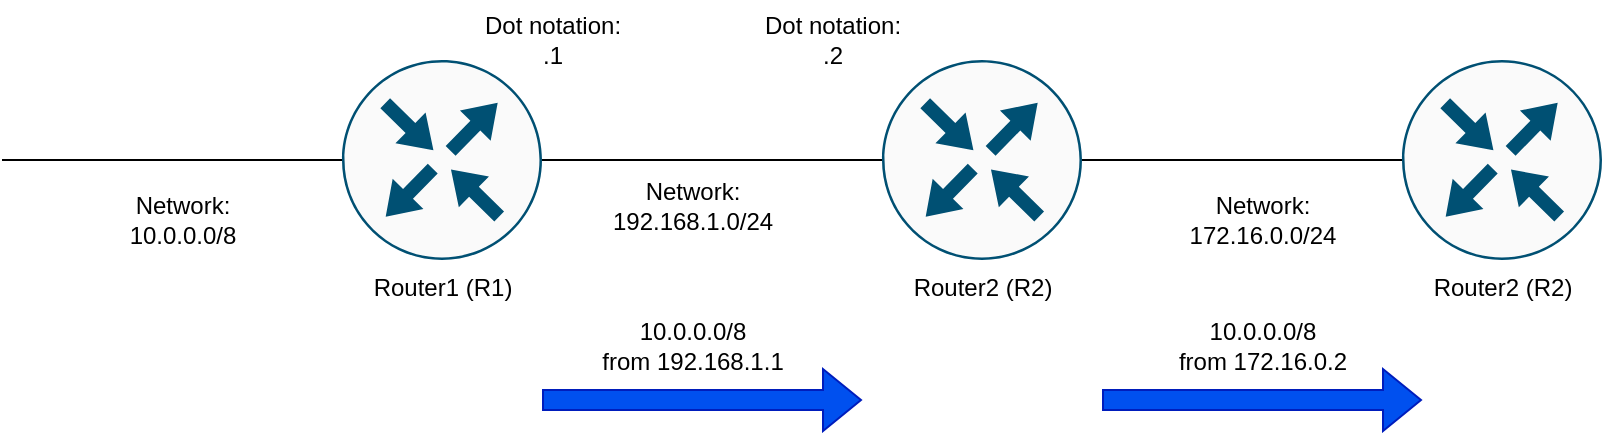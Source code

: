 <mxfile version="27.0.9">
  <diagram name="Page-1" id="_XsJ5RISwm-DCJaWn4uy">
    <mxGraphModel dx="706" dy="503" grid="1" gridSize="10" guides="1" tooltips="1" connect="1" arrows="1" fold="1" page="1" pageScale="1" pageWidth="850" pageHeight="1100" math="0" shadow="0">
      <root>
        <mxCell id="0" />
        <mxCell id="1" parent="0" />
        <mxCell id="Xh_-8GFSFD8Ks_VT3ShR-1" value="Router1 (R1)" style="sketch=0;points=[[0.5,0,0],[1,0.5,0],[0.5,1,0],[0,0.5,0],[0.145,0.145,0],[0.856,0.145,0],[0.855,0.856,0],[0.145,0.855,0]];verticalLabelPosition=bottom;html=1;verticalAlign=top;aspect=fixed;align=center;pointerEvents=1;shape=mxgraph.cisco19.rect;prIcon=router;fillColor=#FAFAFA;strokeColor=#005073;" vertex="1" parent="1">
          <mxGeometry x="180" y="190" width="100" height="100" as="geometry" />
        </mxCell>
        <mxCell id="Xh_-8GFSFD8Ks_VT3ShR-2" value="Router2 (R2)" style="sketch=0;points=[[0.5,0,0],[1,0.5,0],[0.5,1,0],[0,0.5,0],[0.145,0.145,0],[0.856,0.145,0],[0.855,0.856,0],[0.145,0.855,0]];verticalLabelPosition=bottom;html=1;verticalAlign=top;aspect=fixed;align=center;pointerEvents=1;shape=mxgraph.cisco19.rect;prIcon=router;fillColor=#FAFAFA;strokeColor=#005073;" vertex="1" parent="1">
          <mxGeometry x="450" y="190" width="100" height="100" as="geometry" />
        </mxCell>
        <mxCell id="Xh_-8GFSFD8Ks_VT3ShR-3" value="" style="endArrow=none;html=1;rounded=0;" edge="1" parent="1" source="Xh_-8GFSFD8Ks_VT3ShR-1" target="Xh_-8GFSFD8Ks_VT3ShR-2">
          <mxGeometry width="50" height="50" relative="1" as="geometry">
            <mxPoint x="340" y="290" as="sourcePoint" />
            <mxPoint x="390" y="240" as="targetPoint" />
          </mxGeometry>
        </mxCell>
        <mxCell id="Xh_-8GFSFD8Ks_VT3ShR-4" value="Network:&lt;div&gt;192.168.1.0/24&lt;/div&gt;" style="text;html=1;align=center;verticalAlign=middle;resizable=0;points=[];autosize=1;strokeColor=none;fillColor=none;" vertex="1" parent="1">
          <mxGeometry x="305" y="243" width="100" height="40" as="geometry" />
        </mxCell>
        <mxCell id="Xh_-8GFSFD8Ks_VT3ShR-5" value="Dot notation:&lt;div&gt;.1&lt;/div&gt;" style="text;html=1;align=center;verticalAlign=middle;resizable=0;points=[];autosize=1;strokeColor=none;fillColor=none;" vertex="1" parent="1">
          <mxGeometry x="240" y="160" width="90" height="40" as="geometry" />
        </mxCell>
        <mxCell id="Xh_-8GFSFD8Ks_VT3ShR-6" value="Dot notation:&lt;div&gt;.2&lt;/div&gt;" style="text;html=1;align=center;verticalAlign=middle;resizable=0;points=[];autosize=1;strokeColor=none;fillColor=none;" vertex="1" parent="1">
          <mxGeometry x="380" y="160" width="90" height="40" as="geometry" />
        </mxCell>
        <mxCell id="Xh_-8GFSFD8Ks_VT3ShR-7" value="Network:&lt;div&gt;172.16.0.0/24&lt;/div&gt;" style="text;html=1;align=center;verticalAlign=middle;resizable=0;points=[];autosize=1;strokeColor=none;fillColor=none;" vertex="1" parent="1">
          <mxGeometry x="590" y="250" width="100" height="40" as="geometry" />
        </mxCell>
        <mxCell id="Xh_-8GFSFD8Ks_VT3ShR-8" value="" style="endArrow=none;html=1;rounded=0;entryX=1;entryY=0.5;entryDx=0;entryDy=0;entryPerimeter=0;exitX=0;exitY=0.5;exitDx=0;exitDy=0;exitPerimeter=0;" edge="1" parent="1" source="Xh_-8GFSFD8Ks_VT3ShR-28" target="Xh_-8GFSFD8Ks_VT3ShR-2">
          <mxGeometry width="50" height="50" relative="1" as="geometry">
            <mxPoint x="690" y="240" as="sourcePoint" />
            <mxPoint x="390" y="240" as="targetPoint" />
          </mxGeometry>
        </mxCell>
        <mxCell id="Xh_-8GFSFD8Ks_VT3ShR-9" value="" style="endArrow=none;html=1;rounded=0;entryX=0;entryY=0.5;entryDx=0;entryDy=0;entryPerimeter=0;" edge="1" parent="1" target="Xh_-8GFSFD8Ks_VT3ShR-1">
          <mxGeometry width="50" height="50" relative="1" as="geometry">
            <mxPoint x="10" y="240" as="sourcePoint" />
            <mxPoint x="170" y="239.5" as="targetPoint" />
          </mxGeometry>
        </mxCell>
        <mxCell id="Xh_-8GFSFD8Ks_VT3ShR-10" value="Network:&lt;div&gt;10.0.0.0/8&lt;/div&gt;" style="text;html=1;align=center;verticalAlign=middle;resizable=0;points=[];autosize=1;strokeColor=none;fillColor=none;" vertex="1" parent="1">
          <mxGeometry x="60" y="250" width="80" height="40" as="geometry" />
        </mxCell>
        <mxCell id="Xh_-8GFSFD8Ks_VT3ShR-28" value="Router2 (R2)" style="sketch=0;points=[[0.5,0,0],[1,0.5,0],[0.5,1,0],[0,0.5,0],[0.145,0.145,0],[0.856,0.145,0],[0.855,0.856,0],[0.145,0.855,0]];verticalLabelPosition=bottom;html=1;verticalAlign=top;aspect=fixed;align=center;pointerEvents=1;shape=mxgraph.cisco19.rect;prIcon=router;fillColor=#FAFAFA;strokeColor=#005073;" vertex="1" parent="1">
          <mxGeometry x="710" y="190" width="100" height="100" as="geometry" />
        </mxCell>
        <mxCell id="Xh_-8GFSFD8Ks_VT3ShR-29" value="" style="shape=flexArrow;endArrow=classic;html=1;rounded=0;fillColor=#0050ef;strokeColor=#001DBC;" edge="1" parent="1">
          <mxGeometry width="50" height="50" relative="1" as="geometry">
            <mxPoint x="280" y="360" as="sourcePoint" />
            <mxPoint x="440" y="360" as="targetPoint" />
          </mxGeometry>
        </mxCell>
        <mxCell id="Xh_-8GFSFD8Ks_VT3ShR-30" value="" style="shape=flexArrow;endArrow=classic;html=1;rounded=0;fillColor=#0050ef;strokeColor=#001DBC;" edge="1" parent="1">
          <mxGeometry width="50" height="50" relative="1" as="geometry">
            <mxPoint x="560" y="360" as="sourcePoint" />
            <mxPoint x="720" y="360" as="targetPoint" />
          </mxGeometry>
        </mxCell>
        <mxCell id="Xh_-8GFSFD8Ks_VT3ShR-31" value="10.0.0.0/8&lt;div&gt;from 192.168.1.1&lt;/div&gt;" style="text;html=1;align=center;verticalAlign=middle;resizable=0;points=[];autosize=1;strokeColor=none;fillColor=none;" vertex="1" parent="1">
          <mxGeometry x="300" y="313" width="110" height="40" as="geometry" />
        </mxCell>
        <mxCell id="Xh_-8GFSFD8Ks_VT3ShR-32" value="10.0.0.0/8&lt;div&gt;from 172.16.0.2&lt;/div&gt;" style="text;html=1;align=center;verticalAlign=middle;resizable=0;points=[];autosize=1;strokeColor=none;fillColor=none;" vertex="1" parent="1">
          <mxGeometry x="585" y="313" width="110" height="40" as="geometry" />
        </mxCell>
      </root>
    </mxGraphModel>
  </diagram>
</mxfile>

